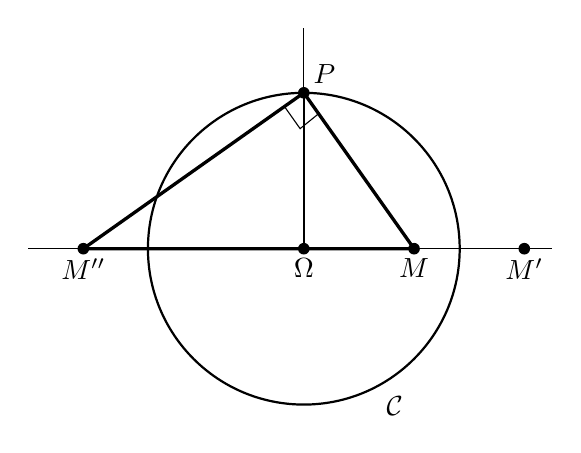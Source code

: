 \begin{tikzpicture}[scale=0.7]
    
      \coordinate (MMM) at (-4,0);
      \coordinate (M) at (2,0);

     \coordinate (O) at (0,0);

      \coordinate (MM) at (4,0);
      \coordinate (P) at (0,2*1.414);

  \draw[thick] (O) circle (2*1.414);

      \draw[very thick] (MMM)--(M)--(P)--cycle;
      \draw[thick] (O)--(P);

    %  \draw[very thick] (MM)--(P);

      \draw (-5,0)--(4.5,0);
      \draw (0,0)--(0,4);

       \node at (O) [below] {$\Omega$};    
       \fill (O) circle (3pt);

       \node at (MMM) [below] {$M''$};    
       \fill (MMM) circle (3pt);

       \node at (MM) [below] {$M'$};    
       \fill (MM) circle (3pt);

       \node at (M) [below] {$M$};    
       \fill (M) circle (3pt);

       \node at (P) [above right] {$P$};    
       \fill (P) circle (3pt);    

      \draw (0-0.35,2*1.414-0.25)--++(0.1*2*1.414,-0.1*4) -- ++(0.1*3.5,0.1*2*1.414) ;
         \node at (-60:3.3) {$\mathcal{C}$};
\end{tikzpicture}
